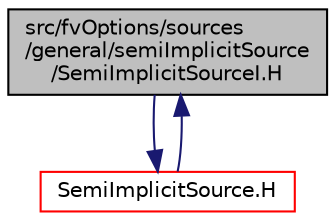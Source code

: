 digraph "src/fvOptions/sources/general/semiImplicitSource/SemiImplicitSourceI.H"
{
  bgcolor="transparent";
  edge [fontname="Helvetica",fontsize="10",labelfontname="Helvetica",labelfontsize="10"];
  node [fontname="Helvetica",fontsize="10",shape=record];
  Node1 [label="src/fvOptions/sources\l/general/semiImplicitSource\l/SemiImplicitSourceI.H",height=0.2,width=0.4,color="black", fillcolor="grey75", style="filled", fontcolor="black"];
  Node1 -> Node2 [color="midnightblue",fontsize="10",style="solid",fontname="Helvetica"];
  Node2 [label="SemiImplicitSource.H",height=0.2,width=0.4,color="red",URL="$a06436.html"];
  Node2 -> Node1 [color="midnightblue",fontsize="10",style="solid",fontname="Helvetica"];
}
